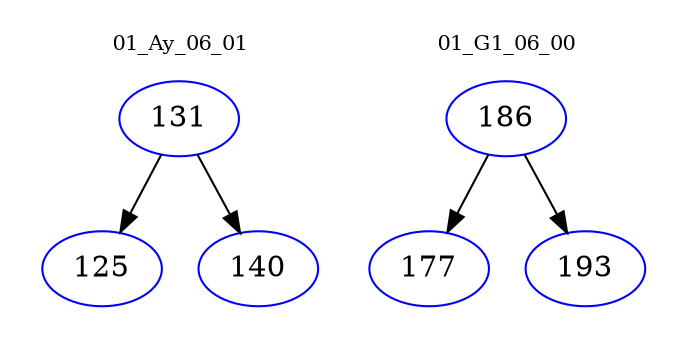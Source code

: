 digraph{
subgraph cluster_0 {
color = white
label = "01_Ay_06_01";
fontsize=10;
T0_131 [label="131", color="blue"]
T0_131 -> T0_125 [color="black"]
T0_125 [label="125", color="blue"]
T0_131 -> T0_140 [color="black"]
T0_140 [label="140", color="blue"]
}
subgraph cluster_1 {
color = white
label = "01_G1_06_00";
fontsize=10;
T1_186 [label="186", color="blue"]
T1_186 -> T1_177 [color="black"]
T1_177 [label="177", color="blue"]
T1_186 -> T1_193 [color="black"]
T1_193 [label="193", color="blue"]
}
}

